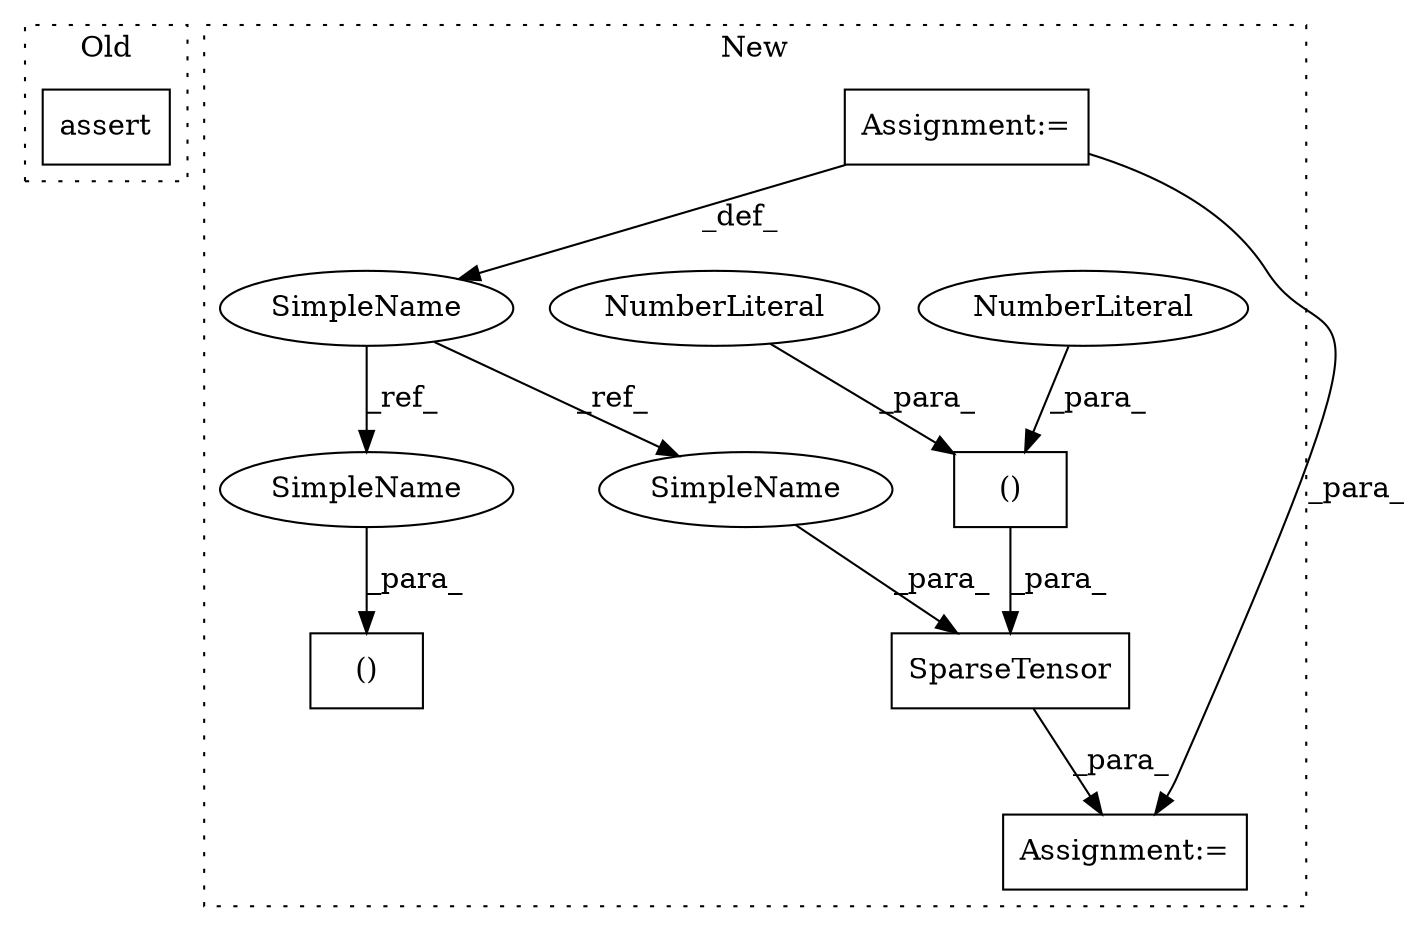 digraph G {
subgraph cluster0 {
1 [label="assert" a="6" s="1282" l="7" shape="box"];
label = "Old";
style="dotted";
}
subgraph cluster1 {
2 [label="SparseTensor" a="32" s="502,549" l="13,2" shape="box"];
3 [label="()" a="106" s="534" l="15" shape="box"];
4 [label="NumberLiteral" a="34" s="548" l="1" shape="ellipse"];
5 [label="NumberLiteral" a="34" s="534" l="1" shape="ellipse"];
6 [label="SimpleName" a="42" s="300" l="3" shape="ellipse"];
7 [label="()" a="106" s="425" l="19" shape="box"];
8 [label="Assignment:=" a="7" s="501" l="1" shape="box"];
9 [label="Assignment:=" a="7" s="300" l="3" shape="box"];
10 [label="SimpleName" a="42" s="515" l="3" shape="ellipse"];
11 [label="SimpleName" a="42" s="425" l="3" shape="ellipse"];
label = "New";
style="dotted";
}
2 -> 8 [label="_para_"];
3 -> 2 [label="_para_"];
4 -> 3 [label="_para_"];
5 -> 3 [label="_para_"];
6 -> 11 [label="_ref_"];
6 -> 10 [label="_ref_"];
9 -> 6 [label="_def_"];
9 -> 8 [label="_para_"];
10 -> 2 [label="_para_"];
11 -> 7 [label="_para_"];
}